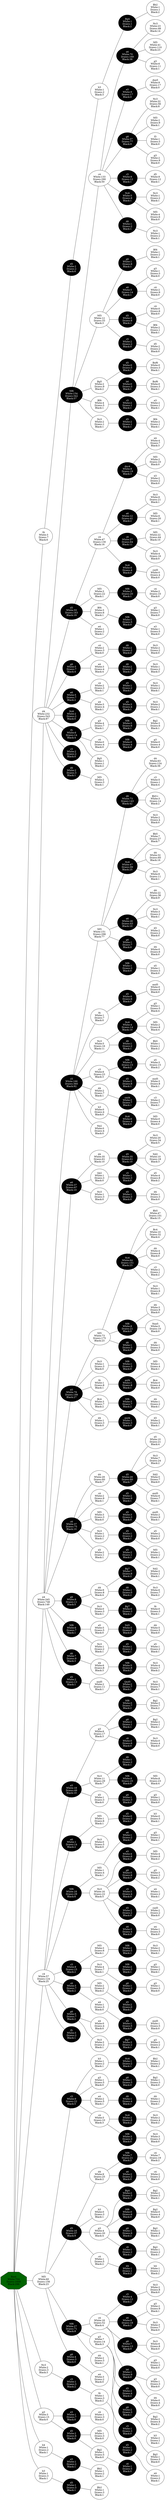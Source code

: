 graph ChessOpenings {
	rankdir="LR";
	0 [label = "Root
White:704
Draws:1600
Black:296", style = filled, fillcolor = black, fontcolor = white]; 
	1 [label = "f4
White:3
Draws:7
Black:6"]; 
	2 [label = "d5
White:2
Draws:2
Black:6", style = filled, fillcolor = black, fontcolor = white]; 
	3 [label = "b3
White:1
Draws:2
Black:3"]; 
	4 [label = "Bg4
White:1
Draws:1
Black:2", style = filled, fillcolor = black, fontcolor = white]; 
	5 [label = "Bb2
White:1
Draws:1
Black:2"]; 
	204 [label = "d4
White:232
Draws:543
Black:87"]; 
	205 [label = "Nf6
White:154
Draws:342
Black:57", style = filled, fillcolor = black, fontcolor = white]; 
	206 [label = "c4
White:133
Draws:290
Black:50"]; 
	207 [label = "e6
White:70
Draws:169
Black:38", style = filled, fillcolor = black, fontcolor = white]; 
	208 [label = "Nc3
White:23
Draws:48
Black:14"]; 
	467 [label = "e4
White:345
Draws:746
Black:149"]; 
	468 [label = "c5
White:166
Draws:360
Black:92", style = filled, fillcolor = black, fontcolor = white]; 
	469 [label = "Nf3
White:151
Draws:296
Black:77"]; 
	470 [label = "d6
White:73
Draws:143
Black:42", style = filled, fillcolor = black, fontcolor = white]; 
	471 [label = "d4
White:63
Draws:124
Black:36"]; 
	613 [label = "Nc6
White:47
Draws:99
Black:25", style = filled, fillcolor = black, fontcolor = white]; 
	614 [label = "Bb5
White:7
Draws:27
Black:7"]; 
	803 [label = "d5
White:55
Draws:163
Black:19", style = filled, fillcolor = black, fontcolor = white]; 
	804 [label = "c4
White:47
Draws:130
Black:16"]; 
	805 [label = "dxc4
White:8
Draws:19
Black:3", style = filled, fillcolor = black, fontcolor = white]; 
	806 [label = "e4
White:4
Draws:7
Black:3"]; 
	1039 [label = "e6
White:12
Draws:41
Black:2", style = filled, fillcolor = black, fontcolor = white]; 
	1040 [label = "Nc3
White:6
Draws:21
Black:1"]; 
	1192 [label = "e5
White:9
Draws:17
Black:0", style = filled, fillcolor = black, fontcolor = white]; 
	1193 [label = "dxe5
White:9
Draws:17
Black:0"]; 
	1426 [label = "c6
White:27
Draws:64
Black:11", style = filled, fillcolor = black, fontcolor = white]; 
	1718 [label = "Nf3
White:41
Draws:110
Black:23"]; 
	1955 [label = "e6
White:37
Draws:67
Black:10", style = filled, fillcolor = black, fontcolor = white]; 
	1956 [label = "d4
White:35
Draws:61
Black:10"]; 
	1957 [label = "d5
White:35
Draws:61
Black:10", style = filled, fillcolor = black, fontcolor = white]; 
	1958 [label = "Nc3
White:20
Draws:34
Black:5"]; 
	2153 [label = "e5
White:79
Draws:199
Black:27", style = filled, fillcolor = black, fontcolor = white]; 
	2154 [label = "Nf3
White:73
Draws:175
Black:23"]; 
	2155 [label = "Nc6
White:64
Draws:151
Black:23", style = filled, fillcolor = black, fontcolor = white]; 
	2156 [label = "Bb5
White:47
Draws:101
Black:15"]; 
	2450 [label = "c4
White:57
Draws:124
Black:25"]; 
	2451 [label = "e5
White:18
Draws:49
Black:10", style = filled, fillcolor = black, fontcolor = white]; 
	2452 [label = "g3
White:6
Draws:17
Black:3"]; 
	2453 [label = "Nf6
White:3
Draws:7
Black:2", style = filled, fillcolor = black, fontcolor = white]; 
	2454 [label = "Bg2
White:3
Draws:7
Black:2"]; 
	2729 [label = "g6
White:37
Draws:77
Black:9", style = filled, fillcolor = black, fontcolor = white]; 
	2730 [label = "Nc3
White:32
Draws:56
Black:8"]; 
	2905 [label = "f4
White:1
Draws:7
Black:0"]; 
	2906 [label = "d5
White:0
Draws:6
Black:0", style = filled, fillcolor = black, fontcolor = white]; 
	2907 [label = "exd5
White:0
Draws:6
Black:0"]; 
	3330 [label = "d4
White:32
Draws:60
Black:16"]; 
	3574 [label = "Nf3
White:60
Draws:156
Black:23"]; 
	3575 [label = "c5
White:9
Draws:22
Black:5", style = filled, fillcolor = black, fontcolor = white]; 
	3576 [label = "b3
White:1
Draws:2
Black:1"]; 
	3577 [label = "Nc6
White:1
Draws:2
Black:1", style = filled, fillcolor = black, fontcolor = white]; 
	3578 [label = "Bb2
White:1
Draws:2
Black:1"]; 
	3879 [label = "c6
White:37
Draws:75
Black:10", style = filled, fillcolor = black, fontcolor = white]; 
	3880 [label = "d4
White:29
Draws:60
Black:7"]; 
	3881 [label = "d5
White:29
Draws:60
Black:7", style = filled, fillcolor = black, fontcolor = white]; 
	3882 [label = "e5
White:10
Draws:21
Black:4"]; 
	4783 [label = "d5
White:16
Draws:57
Black:9", style = filled, fillcolor = black, fontcolor = white]; 
	4784 [label = "d4
White:9
Draws:25
Black:2"]; 
	4785 [label = "Nf6
White:7
Draws:21
Black:2", style = filled, fillcolor = black, fontcolor = white]; 
	4786 [label = "c4
White:7
Draws:19
Black:2"]; 
	5175 [label = "c3
White:5
Draws:1
Black:4"]; 
	5390 [label = "Nf3
White:2
Draws:10
Black:0"]; 
	5904 [label = "e6
White:28
Draws:43
Black:10", style = filled, fillcolor = black, fontcolor = white]; 
	5905 [label = "d4
White:22
Draws:36
Black:9"]; 
	6354 [label = "c4
White:2
Draws:9
Black:1"]; 
	6355 [label = "d5
White:2
Draws:9
Black:1", style = filled, fillcolor = black, fontcolor = white]; 
	6356 [label = "exd5
White:2
Draws:9
Black:1"]; 
	6518 [label = "Nf6
White:27
Draws:71
Black:8", style = filled, fillcolor = black, fontcolor = white]; 
	6519 [label = "c4
White:18
Draws:52
Black:4"]; 
	6520 [label = "c5
White:4
Draws:12
Black:2", style = filled, fillcolor = black, fontcolor = white]; 
	6521 [label = "Nc3
White:2
Draws:8
Black:0"]; 
	6670 [label = "g6
White:5
Draws:7
Black:4", style = filled, fillcolor = black, fontcolor = white]; 
	6671 [label = "c4
White:2
Draws:3
Black:0"]; 
	6672 [label = "d6
White:2
Draws:2
Black:0", style = filled, fillcolor = black, fontcolor = white]; 
	6673 [label = "Nc3
White:2
Draws:2
Black:0"]; 
	7122 [label = "Nc3
White:2
Draws:3
Black:3"]; 
	7123 [label = "c5
White:1
Draws:3
Black:2", style = filled, fillcolor = black, fontcolor = white]; 
	7124 [label = "f4
White:1
Draws:3
Black:2"]; 
	8046 [label = "Nc3
White:1
Draws:3
Black:0"]; 
	8047 [label = "Nf6
White:1
Draws:3
Black:0", style = filled, fillcolor = black, fontcolor = white]; 
	8404 [label = "e6
White:5
Draws:7
Black:2", style = filled, fillcolor = black, fontcolor = white]; 
	8405 [label = "c4
White:2
Draws:3
Black:1"]; 
	8406 [label = "d5
White:1
Draws:2
Black:1", style = filled, fillcolor = black, fontcolor = white]; 
	8407 [label = "Nc3
White:1
Draws:2
Black:1"]; 
	8611 [label = "Nc3
White:7
Draws:24
Black:2"]; 
	8691 [label = "Nf3
White:22
Draws:44
Black:10"]; 
	9749 [label = "Nf3
White:12
Draws:33
Black:3"]; 
	9750 [label = "g6
White:1
Draws:8
Black:1", style = filled, fillcolor = black, fontcolor = white]; 
	11040 [label = "Nf3
White:3
Draws:22
Black:1"]; 
	11041 [label = "Nf6
White:3
Draws:20
Black:1", style = filled, fillcolor = black, fontcolor = white]; 
	11042 [label = "c4
White:2
Draws:10
Black:0"]; 
	12015 [label = "Nf6
White:8
Draws:21
Black:0", style = filled, fillcolor = black, fontcolor = white]; 
	12016 [label = "d4
White:3
Draws:9
Black:0"]; 
	12228 [label = "Bb5+
White:3
Draws:14
Black:2"]; 
	12930 [label = "Qe2
White:1
Draws:3
Black:0"]; 
	12931 [label = "c5
White:1
Draws:3
Black:0", style = filled, fillcolor = black, fontcolor = white]; 
	13189 [label = "Nf3
White:6
Draws:20
Black:1"]; 
	14052 [label = "f4
White:1
Draws:8
Black:1"]; 
	14053 [label = "exf4
White:1
Draws:8
Black:1", style = filled, fillcolor = black, fontcolor = white]; 
	14054 [label = "Nf3
White:1
Draws:4
Black:1"]; 
	14292 [label = "Bc4
White:10
Draws:32
Black:4"]; 
	14512 [label = "Nd2
White:10
Draws:18
Black:3"]; 
	15255 [label = "d4
White:4
Draws:8
Black:0"]; 
	15983 [label = "g6
White:2
Draws:1
Black:1", style = filled, fillcolor = black, fontcolor = white]; 
	15984 [label = "Bg2
White:2
Draws:1
Black:1"]; 
	16576 [label = "Nc3
White:5
Draws:16
Black:11"]; 
	16577 [label = "Nc6
White:4
Draws:14
Black:10", style = filled, fillcolor = black, fontcolor = white]; 
	16578 [label = "g3
White:1
Draws:5
Black:4"]; 
	19396 [label = "Nf3
White:2
Draws:8
Black:4"]; 
	20368 [label = "c3
White:6
Draws:23
Black:3"]; 
	20369 [label = "Nf6
White:3
Draws:15
Black:2", style = filled, fillcolor = black, fontcolor = white]; 
	20370 [label = "e5
White:3
Draws:15
Black:2"]; 
	20852 [label = "Nc6
White:0
Draws:4
Black:0", style = filled, fillcolor = black, fontcolor = white]; 
	20853 [label = "cxd5
White:0
Draws:4
Black:0"]; 
	21110 [label = "Nd2
White:5
Draws:7
Black:0"]; 
	22731 [label = "g3
White:7
Draws:14
Black:3"]; 
	22732 [label = "d5
White:2
Draws:4
Black:2", style = filled, fillcolor = black, fontcolor = white]; 
	22733 [label = "Bg2
White:2
Draws:4
Black:2"]; 
	22786 [label = "e6
White:1
Draws:14
Black:2", style = filled, fillcolor = black, fontcolor = white]; 
	22787 [label = "Nf3
White:1
Draws:6
Black:1"]; 
	22788 [label = "d5
White:0
Draws:5
Black:1", style = filled, fillcolor = black, fontcolor = white]; 
	22789 [label = "b3
White:0
Draws:5
Black:1"]; 
	24055 [label = "g3
White:1
Draws:7
Black:0"]; 
	24257 [label = "e4
White:3
Draws:4
Black:4"]; 
	24258 [label = "d6
White:2
Draws:3
Black:3", style = filled, fillcolor = black, fontcolor = white]; 
	25213 [label = "e5
White:4
Draws:8
Black:2"]; 
	26190 [label = "Bb5
White:1
Draws:1
Black:2"]; 
	26698 [label = "exd5
White:6
Draws:7
Black:1"]; 
	27496 [label = "c5
White:9
Draws:12
Black:1", style = filled, fillcolor = black, fontcolor = white]; 
	27497 [label = "d5
White:9
Draws:12
Black:1"]; 
	27728 [label = "g3
White:1
Draws:5
Black:0"]; 
	27729 [label = "g6
White:1
Draws:3
Black:0", style = filled, fillcolor = black, fontcolor = white]; 
	27730 [label = "Bg2
White:1
Draws:3
Black:0"]; 
	29410 [label = "g3
White:3
Draws:15
Black:0"]; 
	29411 [label = "e5
White:1
Draws:7
Black:0", style = filled, fillcolor = black, fontcolor = white]; 
	29412 [label = "c4
White:1
Draws:3
Black:0"]; 
	31373 [label = "Bg5
White:2
Draws:9
Black:2"]; 
	31374 [label = "d5
White:0
Draws:5
Black:1", style = filled, fillcolor = black, fontcolor = white]; 
	31375 [label = "Bxf6
White:0
Draws:3
Black:1"]; 
	31737 [label = "b3
White:0
Draws:3
Black:1"]; 
	32049 [label = "g3
White:4
Draws:20
Black:4"]; 
	32050 [label = "Bg4
White:2
Draws:3
Black:1", style = filled, fillcolor = black, fontcolor = white]; 
	32051 [label = "Bg2
White:2
Draws:3
Black:1"]; 
	32909 [label = "Nf3
White:3
Draws:3
Black:0"]; 
	32910 [label = "d5
White:3
Draws:3
Black:0", style = filled, fillcolor = black, fontcolor = white]; 
	32911 [label = "e5
White:2
Draws:2
Black:0"]; 
	34264 [label = "d5
White:2
Draws:8
Black:0", style = filled, fillcolor = black, fontcolor = white]; 
	34265 [label = "Nf3
White:1
Draws:3
Black:0"]; 
	35086 [label = "Nf6
White:18
Draws:29
Black:6", style = filled, fillcolor = black, fontcolor = white]; 
	35087 [label = "Nf3
White:1
Draws:4
Black:1"]; 
	35088 [label = "e6
White:1
Draws:2
Black:1", style = filled, fillcolor = black, fontcolor = white]; 
	35089 [label = "g3
White:1
Draws:2
Black:1"]; 
	35326 [label = "e4
White:2
Draws:5
Black:1"]; 
	35327 [label = "d6
White:1
Draws:4
Black:1", style = filled, fillcolor = black, fontcolor = white]; 
	35328 [label = "d4
White:1
Draws:2
Black:1"]; 
	35510 [label = "Nxe5
White:5
Draws:10
Black:0"]; 
	36186 [label = "e6
White:6
Draws:18
Black:2", style = filled, fillcolor = black, fontcolor = white]; 
	36187 [label = "g3
White:2
Draws:9
Black:1"]; 
	36759 [label = "g6
White:9
Draws:11
Black:5", style = filled, fillcolor = black, fontcolor = white]; 
	36760 [label = "d4
White:9
Draws:8
Black:4"]; 
	36761 [label = "Bg7
White:7
Draws:8
Black:2", style = filled, fillcolor = black, fontcolor = white]; 
	36762 [label = "Nc3
White:6
Draws:7
Black:2"]; 
	36966 [label = "g6
White:7
Draws:13
Black:0", style = filled, fillcolor = black, fontcolor = white]; 
	36967 [label = "Nc3
White:6
Draws:8
Black:0"]; 
	37379 [label = "Nc3
White:16
Draws:22
Black:5"]; 
	37380 [label = "e5
White:4
Draws:6
Black:2", style = filled, fillcolor = black, fontcolor = white]; 
	37381 [label = "Nf3
White:4
Draws:6
Black:2"]; 
	38569 [label = "Nc3
White:11
Draws:29
Black:7"]; 
	38570 [label = "d6
White:1
Draws:2
Black:1", style = filled, fillcolor = black, fontcolor = white]; 
	39307 [label = "d4
White:2
Draws:7
Black:1"]; 
	39308 [label = "cxd4
White:2
Draws:7
Black:1", style = filled, fillcolor = black, fontcolor = white]; 
	39309 [label = "c3
White:2
Draws:7
Black:1"]; 
	40466 [label = "g6
White:5
Draws:6
Black:3", style = filled, fillcolor = black, fontcolor = white]; 
	40467 [label = "g3
White:3
Draws:3
Black:2"]; 
	40839 [label = "Nf6
White:8
Draws:25
Black:6", style = filled, fillcolor = black, fontcolor = white]; 
	40840 [label = "Nf3
White:8
Draws:23
Black:4"]; 
	41057 [label = "Nf6
White:6
Draws:7
Black:1", style = filled, fillcolor = black, fontcolor = white]; 
	41058 [label = "e5
White:5
Draws:5
Black:0"]; 
	41059 [label = "Nd5
White:5
Draws:5
Black:0", style = filled, fillcolor = black, fontcolor = white]; 
	41060 [label = "d4
White:5
Draws:5
Black:0"]; 
	41898 [label = "Nc3
White:4
Draws:16
Black:0"]; 
	42845 [label = "Nc3
White:1
Draws:3
Black:0"]; 
	42846 [label = "d5
White:1
Draws:3
Black:0", style = filled, fillcolor = black, fontcolor = white]; 
	42847 [label = "d4
White:1
Draws:3
Black:0"]; 
	44164 [label = "b4
White:1
Draws:2
Black:1"]; 
	44165 [label = "e5
White:1
Draws:2
Black:1", style = filled, fillcolor = black, fontcolor = white]; 
	44166 [label = "Bb2
White:1
Draws:2
Black:1"]; 
	45198 [label = "Nc6
White:5
Draws:8
Black:1", style = filled, fillcolor = black, fontcolor = white]; 
	45199 [label = "Nc3
White:1
Draws:2
Black:1"]; 
	45619 [label = "c5
White:8
Draws:15
Black:2", style = filled, fillcolor = black, fontcolor = white]; 
	45620 [label = "Nf3
White:3
Draws:6
Black:1"]; 
	45621 [label = "Nf6
White:2
Draws:5
Black:1", style = filled, fillcolor = black, fontcolor = white]; 
	45622 [label = "Nc3
White:2
Draws:5
Black:1"]; 
	47685 [label = "e6
White:5
Draws:14
Black:1", style = filled, fillcolor = black, fontcolor = white]; 
	48400 [label = "c6
White:3
Draws:7
Black:2", style = filled, fillcolor = black, fontcolor = white]; 
	48401 [label = "Nf3
White:2
Draws:0
Black:2"]; 
	48402 [label = "d5
White:2
Draws:0
Black:2", style = filled, fillcolor = black, fontcolor = white]; 
	48577 [label = "d6
White:7
Draws:9
Black:3", style = filled, fillcolor = black, fontcolor = white]; 
	48578 [label = "d4
White:6
Draws:8
Black:3"]; 
	48579 [label = "Nf6
White:5
Draws:8
Black:2", style = filled, fillcolor = black, fontcolor = white]; 
	48580 [label = "Nc3
White:4
Draws:7
Black:2"]; 
	51199 [label = "b6
White:1
Draws:9
Black:0", style = filled, fillcolor = black, fontcolor = white]; 
	51200 [label = "g3
White:1
Draws:3
Black:0"]; 
	52176 [label = "g3
White:1
Draws:3
Black:0"]; 
	52709 [label = "c5
White:3
Draws:4
Black:0", style = filled, fillcolor = black, fontcolor = white]; 
	53112 [label = "Nc3
White:4
Draws:7
Black:1"]; 
	53113 [label = "Nf6
White:2
Draws:3
Black:1", style = filled, fillcolor = black, fontcolor = white]; 
	53114 [label = "g3
White:1
Draws:2
Black:1"]; 
	54922 [label = "g6
White:1
Draws:3
Black:0", style = filled, fillcolor = black, fontcolor = white]; 
	54923 [label = "g3
White:1
Draws:3
Black:0"]; 
	56935 [label = "d6
White:2
Draws:0
Black:2", style = filled, fillcolor = black, fontcolor = white]; 
	57284 [label = "Nc6
White:2
Draws:2
Black:0", style = filled, fillcolor = black, fontcolor = white]; 
	57852 [label = "Bf4
White:4
Draws:5
Black:1"]; 
	57853 [label = "c5
White:2
Draws:1
Black:1", style = filled, fillcolor = black, fontcolor = white]; 
	57854 [label = "e3
White:2
Draws:1
Black:1"]; 
	58035 [label = "b6
White:0
Draws:3
Black:1", style = filled, fillcolor = black, fontcolor = white]; 
	58036 [label = "Bxf6
White:0
Draws:3
Black:1"]; 
	58247 [label = "Bc4
White:3
Draws:7
Black:2"]; 
	58248 [label = "Nf6
White:3
Draws:7
Black:2", style = filled, fillcolor = black, fontcolor = white]; 
	58249 [label = "d4
White:1
Draws:2
Black:1"]; 
	59509 [label = "Bf4
White:1
Draws:2
Black:1"]; 
	60350 [label = "Nf3
White:4
Draws:6
Black:0"]; 
	61099 [label = "e4
White:3
Draws:4
Black:1"]; 
	61100 [label = "d5
White:3
Draws:4
Black:1", style = filled, fillcolor = black, fontcolor = white]; 
	61101 [label = "Nc3
White:2
Draws:1
Black:1"]; 
	64643 [label = "g3
White:6
Draws:11
Black:1"]; 
	66968 [label = "Nc3
White:1
Draws:2
Black:1"]; 
	66969 [label = "d5
White:1
Draws:2
Black:1", style = filled, fillcolor = black, fontcolor = white]; 
	66970 [label = "Nf3
White:1
Draws:2
Black:1"]; 
	67747 [label = "c3
White:2
Draws:1
Black:2"]; 
	69958 [label = "Nc3
White:1
Draws:2
Black:3"]; 
	71086 [label = "f5
White:6
Draws:14
Black:4", style = filled, fillcolor = black, fontcolor = white]; 
	71087 [label = "g3
White:4
Draws:7
Black:1"]; 
	71088 [label = "Nf6
White:3
Draws:6
Black:1", style = filled, fillcolor = black, fontcolor = white]; 
	71089 [label = "Bg2
White:3
Draws:6
Black:1"]; 
	71945 [label = "c4
White:2
Draws:9
Black:0"]; 
	74516 [label = "Nc3
White:0
Draws:3
Black:1"]; 
	74517 [label = "Bg7
White:0
Draws:3
Black:1", style = filled, fillcolor = black, fontcolor = white]; 
	74518 [label = "f4
White:0
Draws:3
Black:1"]; 
	80414 [label = "c4
White:5
Draws:10
Black:3"]; 
	80415 [label = "Nc6
White:2
Draws:6
Black:2", style = filled, fillcolor = black, fontcolor = white]; 
	80416 [label = "Nc3
White:2
Draws:4
Black:2"]; 
	83159 [label = "h3
White:0
Draws:4
Black:0"]; 
	83160 [label = "Nc6
White:0
Draws:4
Black:0", style = filled, fillcolor = black, fontcolor = white]; 
	83161 [label = "Nf3
White:0
Draws:4
Black:0"]; 
	84067 [label = "d5
White:1
Draws:2
Black:1", style = filled, fillcolor = black, fontcolor = white]; 
	84068 [label = "e4
White:1
Draws:2
Black:1"]; 
	88964 [label = "g3
White:1
Draws:3
Black:0"]; 
	89258 [label = "d5
White:3
Draws:8
Black:1", style = filled, fillcolor = black, fontcolor = white]; 
	89259 [label = "exd5
White:3
Draws:8
Black:1"]; 
	89765 [label = "Bf4
White:3
Draws:6
Black:1"]; 
	91518 [label = "g6
White:1
Draws:7
Black:0", style = filled, fillcolor = black, fontcolor = white]; 
	91519 [label = "d4
White:0
Draws:6
Black:0"]; 
	100113 [label = "Nc3
White:6
Draws:11
Black:1"]; 
	100919 [label = "Nc3
White:3
Draws:2
Black:1"]; 
	101472 [label = "Nc3
White:2
Draws:4
Black:0"]; 
	107392 [label = "d3
White:2
Draws:5
Black:1"]; 
	107833 [label = "Bg2
White:1
Draws:5
Black:0"]; 
	107834 [label = "c6
White:1
Draws:5
Black:0", style = filled, fillcolor = black, fontcolor = white]; 
	108408 [label = "Nc3
White:1
Draws:6
Black:1"]; 
	109382 [label = "d4
White:2
Draws:3
Black:1"]; 
	109657 [label = "d5
White:2
Draws:13
Black:1", style = filled, fillcolor = black, fontcolor = white]; 
	109658 [label = "exd5
White:2
Draws:11
Black:1"]; 
	109659 [label = "Qxd5
White:2
Draws:7
Black:1", style = filled, fillcolor = black, fontcolor = white]; 
	109660 [label = "Nc3
White:2
Draws:7
Black:1"]; 
	110907 [label = "Nf3
White:2
Draws:9
Black:1"]; 
	111838 [label = "c6
White:0
Draws:6
Black:0", style = filled, fillcolor = black, fontcolor = white]; 
	111839 [label = "Nc3
White:0
Draws:4
Black:0"]; 
	112101 [label = "f3
White:1
Draws:3
Black:0"]; 
	116735 [label = "d3
White:2
Draws:1
Black:1"]; 
	116736 [label = "d5
White:2
Draws:1
Black:1", style = filled, fillcolor = black, fontcolor = white]; 
	116737 [label = "Nd2
White:2
Draws:1
Black:1"]; 
	116922 [label = "g6
White:5
Draws:7
Black:2", style = filled, fillcolor = black, fontcolor = white]; 
	118480 [label = "c4
White:1
Draws:5
Black:2"]; 
	118951 [label = "c4
White:0
Draws:4
Black:0"]; 
	118952 [label = "Nf6
White:0
Draws:4
Black:0", style = filled, fillcolor = black, fontcolor = white]; 
	118953 [label = "g3
White:0
Draws:4
Black:0"]; 
	120074 [label = "d6
White:1
Draws:2
Black:1", style = filled, fillcolor = black, fontcolor = white]; 
	122281 [label = "Nf6
White:3
Draws:3
Black:0", style = filled, fillcolor = black, fontcolor = white]; 
	122282 [label = "Nc3
White:3
Draws:3
Black:0"]; 
	123602 [label = "b3
White:1
Draws:3
Black:1"]; 
	123603 [label = "d5
White:1
Draws:3
Black:1", style = filled, fillcolor = black, fontcolor = white]; 
	123604 [label = "Bb2
White:1
Draws:3
Black:1"]; 
	124660 [label = "e3
White:2
Draws:2
Black:0"]; 
	125471 [label = "Nf6
White:1
Draws:5
Black:0", style = filled, fillcolor = black, fontcolor = white]; 
	125472 [label = "e3
White:1
Draws:5
Black:0"]; 
	130455 [label = "d4
White:1
Draws:1
Black:2", style = filled, fillcolor = black, fontcolor = white]; 
	130456 [label = "b4
White:1
Draws:1
Black:2"]; 
	131144 [label = "g3
White:2
Draws:9
Black:0"]; 
	131664 [label = "Bg5
White:1
Draws:1
Black:2"]; 
	132738 [label = "d4
White:0
Draws:4
Black:0"]; 
	133184 [label = "d3
White:1
Draws:3
Black:0"]; 
	133185 [label = "g6
White:1
Draws:3
Black:0", style = filled, fillcolor = black, fontcolor = white]; 
	133186 [label = "g3
White:1
Draws:3
Black:0"]; 
	136056 [label = "d4
White:1
Draws:3
Black:0"]; 
	136057 [label = "exd4
White:1
Draws:3
Black:0", style = filled, fillcolor = black, fontcolor = white]; 
	137873 [label = "Nc3
White:1
Draws:2
Black:1"]; 
	137874 [label = "d5
White:1
Draws:2
Black:1", style = filled, fillcolor = black, fontcolor = white]; 
	137875 [label = "e5
White:1
Draws:2
Black:1"]; 
	138694 [label = "e4
White:1
Draws:2
Black:1"]; 
	144156 [label = "c5
White:2
Draws:2
Black:0", style = filled, fillcolor = black, fontcolor = white]; 
	147712 [label = "d3
White:2
Draws:2
Black:0"]; 
	148142 [label = "d5
White:2
Draws:2
Black:0", style = filled, fillcolor = black, fontcolor = white]; 
	148143 [label = "cxd5
White:2
Draws:2
Black:0"]; 
	148963 [label = "g6
White:2
Draws:3
Black:1", style = filled, fillcolor = black, fontcolor = white]; 
	148964 [label = "b3
White:2
Draws:1
Black:1"]; 
	152342 [label = "d6
White:2
Draws:3
Black:1", style = filled, fillcolor = black, fontcolor = white]; 
	152343 [label = "Nf3
White:2
Draws:3
Black:1"]; 
	152842 [label = "Nf6
White:0
Draws:6
Black:0", style = filled, fillcolor = black, fontcolor = white]; 
	152843 [label = "Bg2
White:0
Draws:4
Black:0"]; 
	155662 [label = "e4
White:0
Draws:4
Black:0"]; 
	160428 [label = "d5
White:3
Draws:8
Black:1", style = filled, fillcolor = black, fontcolor = white]; 
	160429 [label = "c4
White:0
Draws:6
Black:0"]; 
	161189 [label = "Nf6
White:1
Draws:3
Black:0", style = filled, fillcolor = black, fontcolor = white]; 
	161190 [label = "e5
White:1
Draws:3
Black:0"]; 
	161491 [label = "e4
White:1
Draws:2
Black:1"]; 
	163918 [label = "d6
White:1
Draws:2
Black:1", style = filled, fillcolor = black, fontcolor = white]; 
	163919 [label = "Nc3
White:1
Draws:2
Black:1"]; 
	167371 [label = "Nc3
White:0
Draws:5
Black:0"]; 
	168046 [label = "g6
White:1
Draws:9
Black:2", style = filled, fillcolor = black, fontcolor = white]; 
	168186 [label = "c5
White:2
Draws:2
Black:0", style = filled, fillcolor = black, fontcolor = white]; 
	168187 [label = "d5
White:2
Draws:2
Black:0"]; 
	169842 [label = "d6
White:1
Draws:3
Black:0", style = filled, fillcolor = black, fontcolor = white]; 
	169843 [label = "d4
White:1
Draws:3
Black:0"]; 
	170558 [label = "f5
White:3
Draws:2
Black:1", style = filled, fillcolor = black, fontcolor = white]; 
	179445 [label = "g6
White:4
Draws:3
Black:0", style = filled, fillcolor = black, fontcolor = white]; 
	179446 [label = "e4
White:3
Draws:2
Black:0"]; 
	179817 [label = "Nc3
White:3
Draws:7
Black:0"]; 
	181135 [label = "Nc3
White:3
Draws:2
Black:1"]; 
	181136 [label = "Bg7
White:3
Draws:2
Black:1", style = filled, fillcolor = black, fontcolor = white]; 
	181137 [label = "g3
White:3
Draws:2
Black:1"]; 
	183961 [label = "Bc4
White:0
Draws:4
Black:0"]; 
	185927 [label = "e6
White:2
Draws:4
Black:0", style = filled, fillcolor = black, fontcolor = white]; 
	185928 [label = "e4
White:1
Draws:3
Black:0"]; 
	188880 [label = "c6
White:1
Draws:2
Black:1", style = filled, fillcolor = black, fontcolor = white]; 
	188881 [label = "Bg2
White:1
Draws:2
Black:1"]; 
	191771 [label = "Ne2
White:0
Draws:4
Black:0"]; 
	193493 [label = "e4
White:1
Draws:5
Black:0"]; 
	193494 [label = "d5
White:1
Draws:5
Black:0", style = filled, fillcolor = black, fontcolor = white]; 
	193495 [label = "exd5
White:1
Draws:5
Black:0"]; 
	195353 [label = "Bf4
White:2
Draws:1
Black:1"]; 
	198171 [label = "c5
White:1
Draws:3
Black:0", style = filled, fillcolor = black, fontcolor = white]; 
	198172 [label = "Bg2
White:1
Draws:3
Black:0"]; 
	221202 [label = "Bg2
White:1
Draws:8
Black:1"]; 
	228599 [label = "Nc3
White:2
Draws:1
Black:1"]; 
	228600 [label = "d5
White:2
Draws:1
Black:1", style = filled, fillcolor = black, fontcolor = white]; 
	228601 [label = "Bf4
White:2
Draws:1
Black:1"]; 
	247412 [label = "e6
White:2
Draws:2
Black:0", style = filled, fillcolor = black, fontcolor = white]; 
	247413 [label = "c4
White:2
Draws:2
Black:0"]; 
	0 -- 1;
	1 -- 2;
	2 -- 3;
	3 -- 4;
	4 -- 5;
	0 -- 204;
	204 -- 205;
	205 -- 206;
	206 -- 207;
	207 -- 208;
	0 -- 467;
	467 -- 468;
	468 -- 469;
	469 -- 470;
	470 -- 471;
	469 -- 613;
	613 -- 614;
	204 -- 803;
	803 -- 804;
	804 -- 805;
	805 -- 806;
	804 -- 1039;
	1039 -- 1040;
	206 -- 1192;
	1192 -- 1193;
	804 -- 1426;
	207 -- 1718;
	467 -- 1955;
	1955 -- 1956;
	1956 -- 1957;
	1957 -- 1958;
	467 -- 2153;
	2153 -- 2154;
	2154 -- 2155;
	2155 -- 2156;
	0 -- 2450;
	2450 -- 2451;
	2451 -- 2452;
	2452 -- 2453;
	2453 -- 2454;
	206 -- 2729;
	2729 -- 2730;
	468 -- 2905;
	2905 -- 2906;
	2906 -- 2907;
	613 -- 3330;
	0 -- 3574;
	3574 -- 3575;
	3575 -- 3576;
	3576 -- 3577;
	3577 -- 3578;
	467 -- 3879;
	3879 -- 3880;
	3880 -- 3881;
	3881 -- 3882;
	3574 -- 4783;
	4783 -- 4784;
	4784 -- 4785;
	4785 -- 4786;
	470 -- 5175;
	805 -- 5390;
	469 -- 5904;
	5904 -- 5905;
	3879 -- 6354;
	6354 -- 6355;
	6355 -- 6356;
	3574 -- 6518;
	6518 -- 6519;
	6519 -- 6520;
	6520 -- 6521;
	204 -- 6670;
	6670 -- 6671;
	6671 -- 6672;
	6672 -- 6673;
	0 -- 7122;
	7122 -- 7123;
	7123 -- 7124;
	2153 -- 8046;
	8046 -- 8047;
	204 -- 8404;
	8404 -- 8405;
	8405 -- 8406;
	8406 -- 8407;
	3881 -- 8611;
	1426 -- 8691;
	205 -- 9749;
	9749 -- 9750;
	803 -- 11040;
	11040 -- 11041;
	11041 -- 11042;
	2154 -- 12015;
	12015 -- 12016;
	470 -- 12228;
	1955 -- 12930;
	12930 -- 12931;
	1039 -- 13189;
	2153 -- 14052;
	14052 -- 14053;
	14053 -- 14054;
	2155 -- 14292;
	1957 -- 14512;
	2155 -- 15255;
	2452 -- 15983;
	15983 -- 15984;
	468 -- 16576;
	16576 -- 16577;
	16577 -- 16578;
	16577 -- 19396;
	468 -- 20368;
	20368 -- 20369;
	20369 -- 20370;
	804 -- 20852;
	20852 -- 20853;
	3881 -- 21110;
	6518 -- 22731;
	22731 -- 22732;
	22732 -- 22733;
	2450 -- 22786;
	22786 -- 22787;
	22787 -- 22788;
	22788 -- 22789;
	11041 -- 24055;
	6670 -- 24257;
	24257 -- 24258;
	1957 -- 25213;
	16577 -- 26190;
	3881 -- 26698;
	206 -- 27496;
	27496 -- 27497;
	3575 -- 27728;
	27728 -- 27729;
	27729 -- 27730;
	0 -- 29410;
	29410 -- 29411;
	29411 -- 29412;
	205 -- 31373;
	31373 -- 31374;
	31374 -- 31375;
	4783 -- 31737;
	4783 -- 32049;
	32049 -- 32050;
	32050 -- 32051;
	3879 -- 32909;
	32909 -- 32910;
	32910 -- 32911;
	29410 -- 34264;
	34264 -- 34265;
	2450 -- 35086;
	35086 -- 35087;
	35087 -- 35088;
	35088 -- 35089;
	3575 -- 35326;
	35326 -- 35327;
	35327 -- 35328;
	12015 -- 35510;
	6519 -- 36186;
	36186 -- 36187;
	467 -- 36759;
	36759 -- 36760;
	36760 -- 36761;
	36761 -- 36762;
	6519 -- 36966;
	36966 -- 36967;
	35086 -- 37379;
	37379 -- 37380;
	37380 -- 37381;
	2451 -- 38569;
	38569 -- 38570;
	468 -- 39307;
	39307 -- 39308;
	39308 -- 39309;
	37379 -- 40466;
	40466 -- 40467;
	38569 -- 40839;
	40839 -- 40840;
	467 -- 41057;
	41057 -- 41058;
	41058 -- 41059;
	41059 -- 41060;
	1426 -- 41898;
	1955 -- 42845;
	42845 -- 42846;
	42846 -- 42847;
	0 -- 44164;
	44164 -- 44165;
	44165 -- 44166;
	206 -- 45198;
	45198 -- 45199;
	2450 -- 45619;
	45619 -- 45620;
	45620 -- 45621;
	45621 -- 45622;
	9749 -- 47685;
	2450 -- 48400;
	48400 -- 48401;
	48401 -- 48402;
	467 -- 48577;
	48577 -- 48578;
	48578 -- 48579;
	48579 -- 48580;
	6519 -- 51199;
	51199 -- 51200;
	47685 -- 52176;
	37379 -- 52709;
	45619 -- 53112;
	53112 -- 53113;
	53113 -- 53114;
	53112 -- 54922;
	54922 -- 54923;
	36760 -- 56935;
	204 -- 57284;
	205 -- 57852;
	57852 -- 57853;
	57853 -- 57854;
	31373 -- 58035;
	58035 -- 58036;
	2153 -- 58247;
	58247 -- 58248;
	58248 -- 58249;
	9750 -- 59509;
	45198 -- 60350;
	8404 -- 61099;
	61099 -- 61100;
	61100 -- 61101;
	207 -- 64643;
	3879 -- 66968;
	66968 -- 66969;
	66969 -- 66970;
	2155 -- 67747;
	24258 -- 69958;
	204 -- 71086;
	71086 -- 71087;
	71087 -- 71088;
	71088 -- 71089;
	47685 -- 71945;
	36759 -- 74516;
	74516 -- 74517;
	74517 -- 74518;
	3575 -- 80414;
	80414 -- 80415;
	80415 -- 80416;
	468 -- 83159;
	83159 -- 83160;
	83160 -- 83161;
	7124 -- 84067;
	84067 -- 84068;
	36966 -- 88964;
	20368 -- 89258;
	89258 -- 89259;
	803 -- 89765;
	469 -- 91518;
	91518 -- 91519;
	613 -- 100113;
	5904 -- 100919;
	470 -- 101472;
	58248 -- 107392;
	34264 -- 107833;
	107833 -- 107834;
	2155 -- 108408;
	6518 -- 109382;
	467 -- 109657;
	109657 -- 109658;
	109658 -- 109659;
	109659 -- 109660;
	2729 -- 110907;
	2452 -- 111838;
	111838 -- 111839;
	2729 -- 112101;
	3879 -- 116735;
	116735 -- 116736;
	116736 -- 116737;
	2450 -- 116922;
	4783 -- 118480;
	71086 -- 118951;
	118951 -- 118952;
	118952 -- 118953;
	16576 -- 120074;
	80414 -- 122281;
	122281 -- 122282;
	0 -- 123602;
	123602 -- 123603;
	123603 -- 123604;
	805 -- 124660;
	89765 -- 125471;
	125471 -- 125472;
	118480 -- 130455;
	130455 -- 130456;
	2729 -- 131144;
	71086 -- 131664;
	51199 -- 132738;
	2451 -- 133184;
	133184 -- 133185;
	133185 -- 133186;
	2153 -- 136056;
	136056 -- 136057;
	41057 -- 137873;
	137873 -- 137874;
	137874 -- 137875;
	803 -- 138694;
	204 -- 144156;
	5904 -- 147712;
	37379 -- 148142;
	148142 -- 148143;
	22731 -- 148963;
	148963 -- 148964;
	204 -- 152342;
	152342 -- 152343;
	32049 -- 152842;
	152842 -- 152843;
	116922 -- 155662;
	9749 -- 160428;
	160428 -- 160429;
	469 -- 161189;
	161189 -- 161190;
	40466 -- 161491;
	206 -- 163918;
	163918 -- 163919;
	22786 -- 167371;
	32049 -- 168046;
	9749 -- 168186;
	168186 -- 168187;
	2154 -- 169842;
	169842 -- 169843;
	2450 -- 170558;
	3574 -- 179445;
	179445 -- 179446;
	36186 -- 179817;
	116922 -- 181135;
	181135 -- 181136;
	181136 -- 181137;
	14053 -- 183961;
	37379 -- 185927;
	185927 -- 185928;
	32049 -- 188880;
	188880 -- 188881;
	468 -- 191771;
	48400 -- 193493;
	193493 -- 193494;
	193494 -- 193495;
	160428 -- 195353;
	22731 -- 198171;
	198171 -- 198172;
	168046 -- 221202;
	205 -- 228599;
	228599 -- 228600;
	228600 -- 228601;
	4784 -- 247412;
	247412 -- 247413;
	0 [label = "Root
White:704
Draws:1600
Black:296", shape = octagon, style = filled, fillcolor = darkgreen, fontcolor = black]; 
}